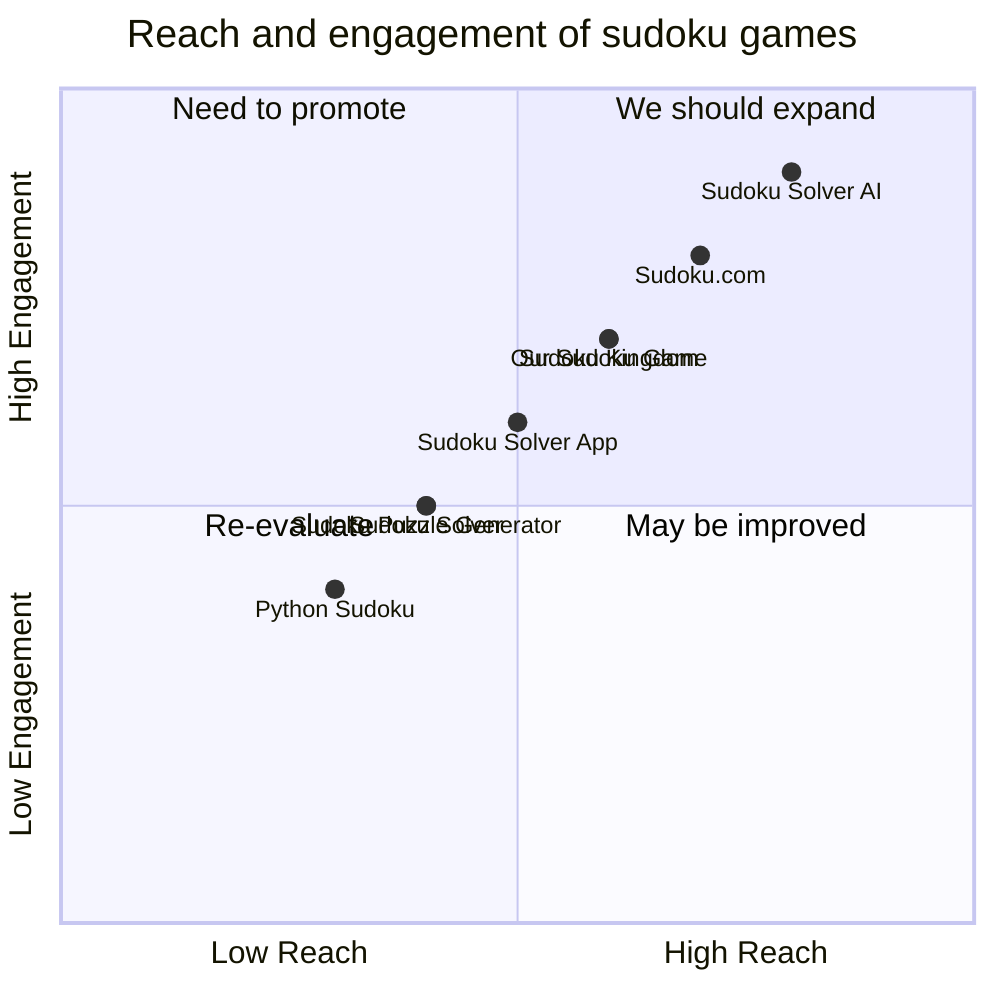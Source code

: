 quadrantChart
    title Reach and engagement of sudoku games
    x-axis Low Reach --> High Reach
    y-axis Low Engagement --> High Engagement
    quadrant-1 We should expand
    quadrant-2 Need to promote
    quadrant-3 Re-evaluate
    quadrant-4 May be improved
    "Python Sudoku": [0.3, 0.4]
    "Sudoku Solver": [0.4, 0.5]
    "Sudoku Kingdom": [0.6, 0.7]
    "Sudoku.com": [0.7, 0.8]
    "Sudoku Solver App": [0.5, 0.6]
    "Sudoku Solver AI": [0.8, 0.9]
    "Sudoku Puzzle Generator": [0.4, 0.5]
    "Our Sudoku Game": [0.6, 0.7]